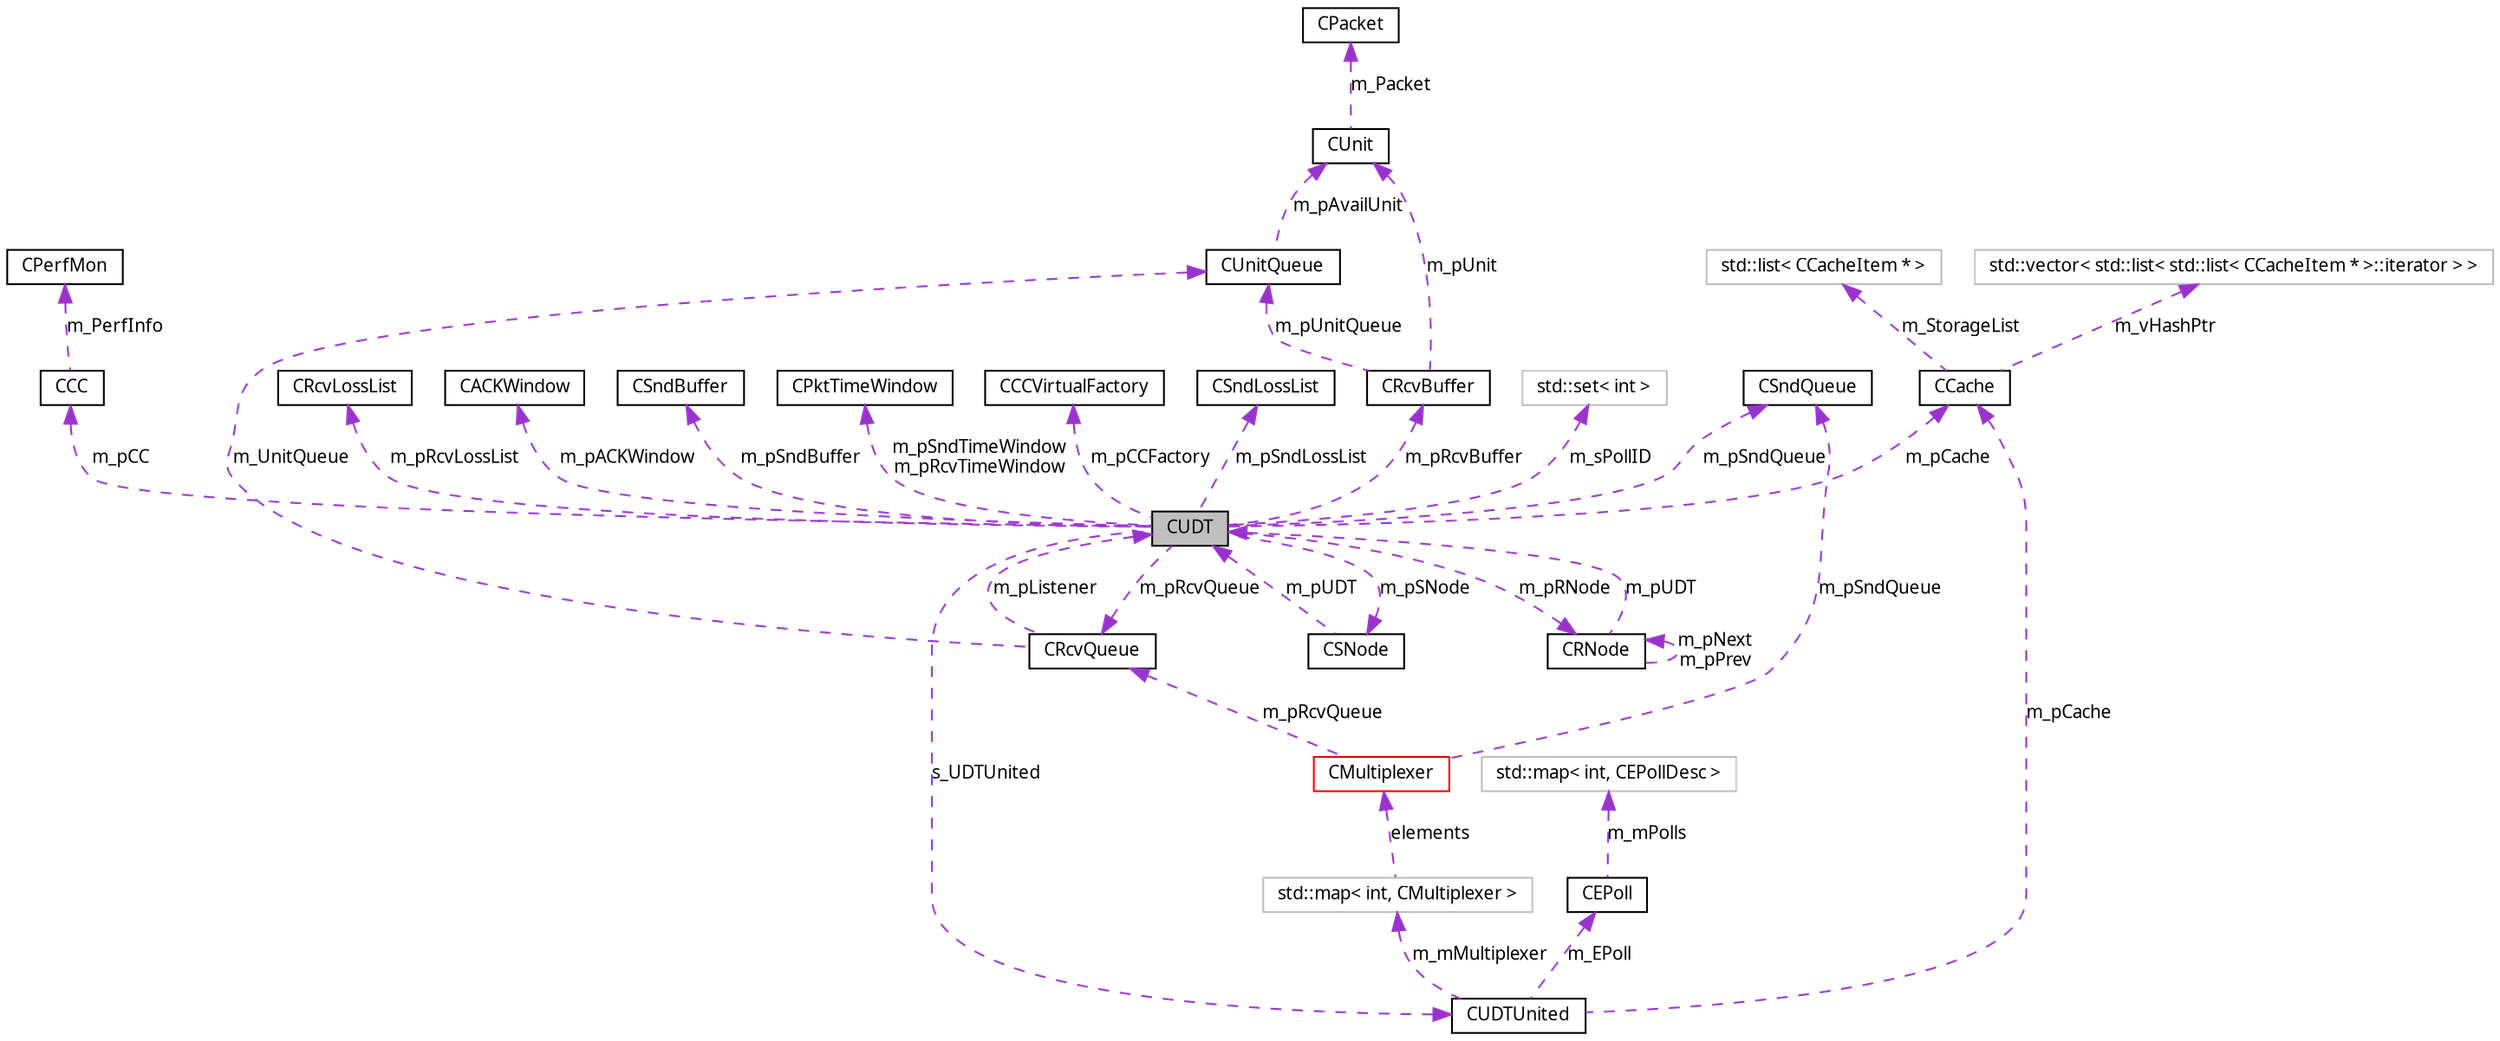 digraph G
{
  bgcolor="transparent";
  edge [fontname="FreeSans.ttf",fontsize=10,labelfontname="FreeSans.ttf",labelfontsize=10];
  node [fontname="FreeSans.ttf",fontsize=10,shape=record];
  Node1 [label="CUDT",height=0.2,width=0.4,color="black", fillcolor="grey75", style="filled" fontcolor="black"];
  Node2 -> Node1 [dir=back,color="darkorchid3",fontsize=10,style="dashed",label="m_sPollID",fontname="FreeSans.ttf"];
  Node2 [label="std::set\< int \>",height=0.2,width=0.4,color="grey75"];
  Node3 -> Node1 [dir=back,color="darkorchid3",fontsize=10,style="dashed",label="m_pACKWindow",fontname="FreeSans.ttf"];
  Node3 [label="CACKWindow",height=0.2,width=0.4,color="black",URL="$classCACKWindow.html"];
  Node4 -> Node1 [dir=back,color="darkorchid3",fontsize=10,style="dashed",label="m_pSndTimeWindow\nm_pRcvTimeWindow",fontname="FreeSans.ttf"];
  Node4 [label="CPktTimeWindow",height=0.2,width=0.4,color="black",URL="$classCPktTimeWindow.html"];
  Node5 -> Node1 [dir=back,color="darkorchid3",fontsize=10,style="dashed",label="m_pSndBuffer",fontname="FreeSans.ttf"];
  Node5 [label="CSndBuffer",height=0.2,width=0.4,color="black",URL="$classCSndBuffer.html"];
  Node6 -> Node1 [dir=back,color="darkorchid3",fontsize=10,style="dashed",label="m_pSndLossList",fontname="FreeSans.ttf"];
  Node6 [label="CSndLossList",height=0.2,width=0.4,color="black",URL="$classCSndLossList.html"];
  Node7 -> Node1 [dir=back,color="darkorchid3",fontsize=10,style="dashed",label="m_pCCFactory",fontname="FreeSans.ttf"];
  Node7 [label="CCCVirtualFactory",height=0.2,width=0.4,color="black",URL="$classCCCVirtualFactory.html"];
  Node8 -> Node1 [dir=back,color="darkorchid3",fontsize=10,style="dashed",label="m_pRcvBuffer",fontname="FreeSans.ttf"];
  Node8 [label="CRcvBuffer",height=0.2,width=0.4,color="black",URL="$classCRcvBuffer.html"];
  Node9 -> Node8 [dir=back,color="darkorchid3",fontsize=10,style="dashed",label="m_pUnit",fontname="FreeSans.ttf"];
  Node9 [label="CUnit",height=0.2,width=0.4,color="black",URL="$structCUnit.html"];
  Node10 -> Node9 [dir=back,color="darkorchid3",fontsize=10,style="dashed",label="m_Packet",fontname="FreeSans.ttf"];
  Node10 [label="CPacket",height=0.2,width=0.4,color="black",URL="$classCPacket.html"];
  Node11 -> Node8 [dir=back,color="darkorchid3",fontsize=10,style="dashed",label="m_pUnitQueue",fontname="FreeSans.ttf"];
  Node11 [label="CUnitQueue",height=0.2,width=0.4,color="black",URL="$classCUnitQueue.html"];
  Node9 -> Node11 [dir=back,color="darkorchid3",fontsize=10,style="dashed",label="m_pAvailUnit",fontname="FreeSans.ttf"];
  Node12 -> Node1 [dir=back,color="darkorchid3",fontsize=10,style="dashed",label="s_UDTUnited",fontname="FreeSans.ttf"];
  Node12 [label="CUDTUnited",height=0.2,width=0.4,color="black",URL="$classCUDTUnited.html"];
  Node13 -> Node12 [dir=back,color="darkorchid3",fontsize=10,style="dashed",label="m_mMultiplexer",fontname="FreeSans.ttf"];
  Node13 [label="std::map\< int, CMultiplexer \>",height=0.2,width=0.4,color="grey75"];
  Node14 -> Node13 [dir=back,color="darkorchid3",fontsize=10,style="dashed",label="elements",fontname="FreeSans.ttf"];
  Node14 [label="CMultiplexer",height=0.2,width=0.4,color="red",URL="$structCMultiplexer.html"];
  Node15 -> Node14 [dir=back,color="darkorchid3",fontsize=10,style="dashed",label="m_pSndQueue",fontname="FreeSans.ttf"];
  Node15 [label="CSndQueue",height=0.2,width=0.4,color="black",URL="$classCSndQueue.html"];
  Node16 -> Node14 [dir=back,color="darkorchid3",fontsize=10,style="dashed",label="m_pRcvQueue",fontname="FreeSans.ttf"];
  Node16 [label="CRcvQueue",height=0.2,width=0.4,color="black",URL="$classCRcvQueue.html"];
  Node1 -> Node16 [dir=back,color="darkorchid3",fontsize=10,style="dashed",label="m_pListener",fontname="FreeSans.ttf"];
  Node11 -> Node16 [dir=back,color="darkorchid3",fontsize=10,style="dashed",label="m_UnitQueue",fontname="FreeSans.ttf"];
  Node17 -> Node12 [dir=back,color="darkorchid3",fontsize=10,style="dashed",label="m_EPoll",fontname="FreeSans.ttf"];
  Node17 [label="CEPoll",height=0.2,width=0.4,color="black",URL="$classCEPoll.html"];
  Node18 -> Node17 [dir=back,color="darkorchid3",fontsize=10,style="dashed",label="m_mPolls",fontname="FreeSans.ttf"];
  Node18 [label="std::map\< int, CEPollDesc \>",height=0.2,width=0.4,color="grey75"];
  Node19 -> Node12 [dir=back,color="darkorchid3",fontsize=10,style="dashed",label="m_pCache",fontname="FreeSans.ttf"];
  Node19 [label="CCache",height=0.2,width=0.4,color="black",URL="$classCCache.html"];
  Node20 -> Node19 [dir=back,color="darkorchid3",fontsize=10,style="dashed",label="m_StorageList",fontname="FreeSans.ttf"];
  Node20 [label="std::list\< CCacheItem * \>",height=0.2,width=0.4,color="grey75"];
  Node21 -> Node19 [dir=back,color="darkorchid3",fontsize=10,style="dashed",label="m_vHashPtr",fontname="FreeSans.ttf"];
  Node21 [label="std::vector\< std::list\< std::list\< CCacheItem * \>::iterator \> \>",height=0.2,width=0.4,color="grey75"];
  Node15 -> Node1 [dir=back,color="darkorchid3",fontsize=10,style="dashed",label="m_pSndQueue",fontname="FreeSans.ttf"];
  Node22 -> Node1 [dir=back,color="darkorchid3",fontsize=10,style="dashed",label="m_pRcvLossList",fontname="FreeSans.ttf"];
  Node22 [label="CRcvLossList",height=0.2,width=0.4,color="black",URL="$classCRcvLossList.html"];
  Node23 -> Node1 [dir=back,color="darkorchid3",fontsize=10,style="dashed",label="m_pRNode",fontname="FreeSans.ttf"];
  Node23 [label="CRNode",height=0.2,width=0.4,color="black",URL="$structCRNode.html"];
  Node1 -> Node23 [dir=back,color="darkorchid3",fontsize=10,style="dashed",label="m_pUDT",fontname="FreeSans.ttf"];
  Node23 -> Node23 [dir=back,color="darkorchid3",fontsize=10,style="dashed",label="m_pNext\nm_pPrev",fontname="FreeSans.ttf"];
  Node16 -> Node1 [dir=back,color="darkorchid3",fontsize=10,style="dashed",label="m_pRcvQueue",fontname="FreeSans.ttf"];
  Node24 -> Node1 [dir=back,color="darkorchid3",fontsize=10,style="dashed",label="m_pSNode",fontname="FreeSans.ttf"];
  Node24 [label="CSNode",height=0.2,width=0.4,color="black",URL="$structCSNode.html"];
  Node1 -> Node24 [dir=back,color="darkorchid3",fontsize=10,style="dashed",label="m_pUDT",fontname="FreeSans.ttf"];
  Node19 -> Node1 [dir=back,color="darkorchid3",fontsize=10,style="dashed",label="m_pCache",fontname="FreeSans.ttf"];
  Node25 -> Node1 [dir=back,color="darkorchid3",fontsize=10,style="dashed",label="m_pCC",fontname="FreeSans.ttf"];
  Node25 [label="CCC",height=0.2,width=0.4,color="black",URL="$classCCC.html"];
  Node26 -> Node25 [dir=back,color="darkorchid3",fontsize=10,style="dashed",label="m_PerfInfo",fontname="FreeSans.ttf"];
  Node26 [label="CPerfMon",height=0.2,width=0.4,color="black",URL="$structCPerfMon.html"];
}
